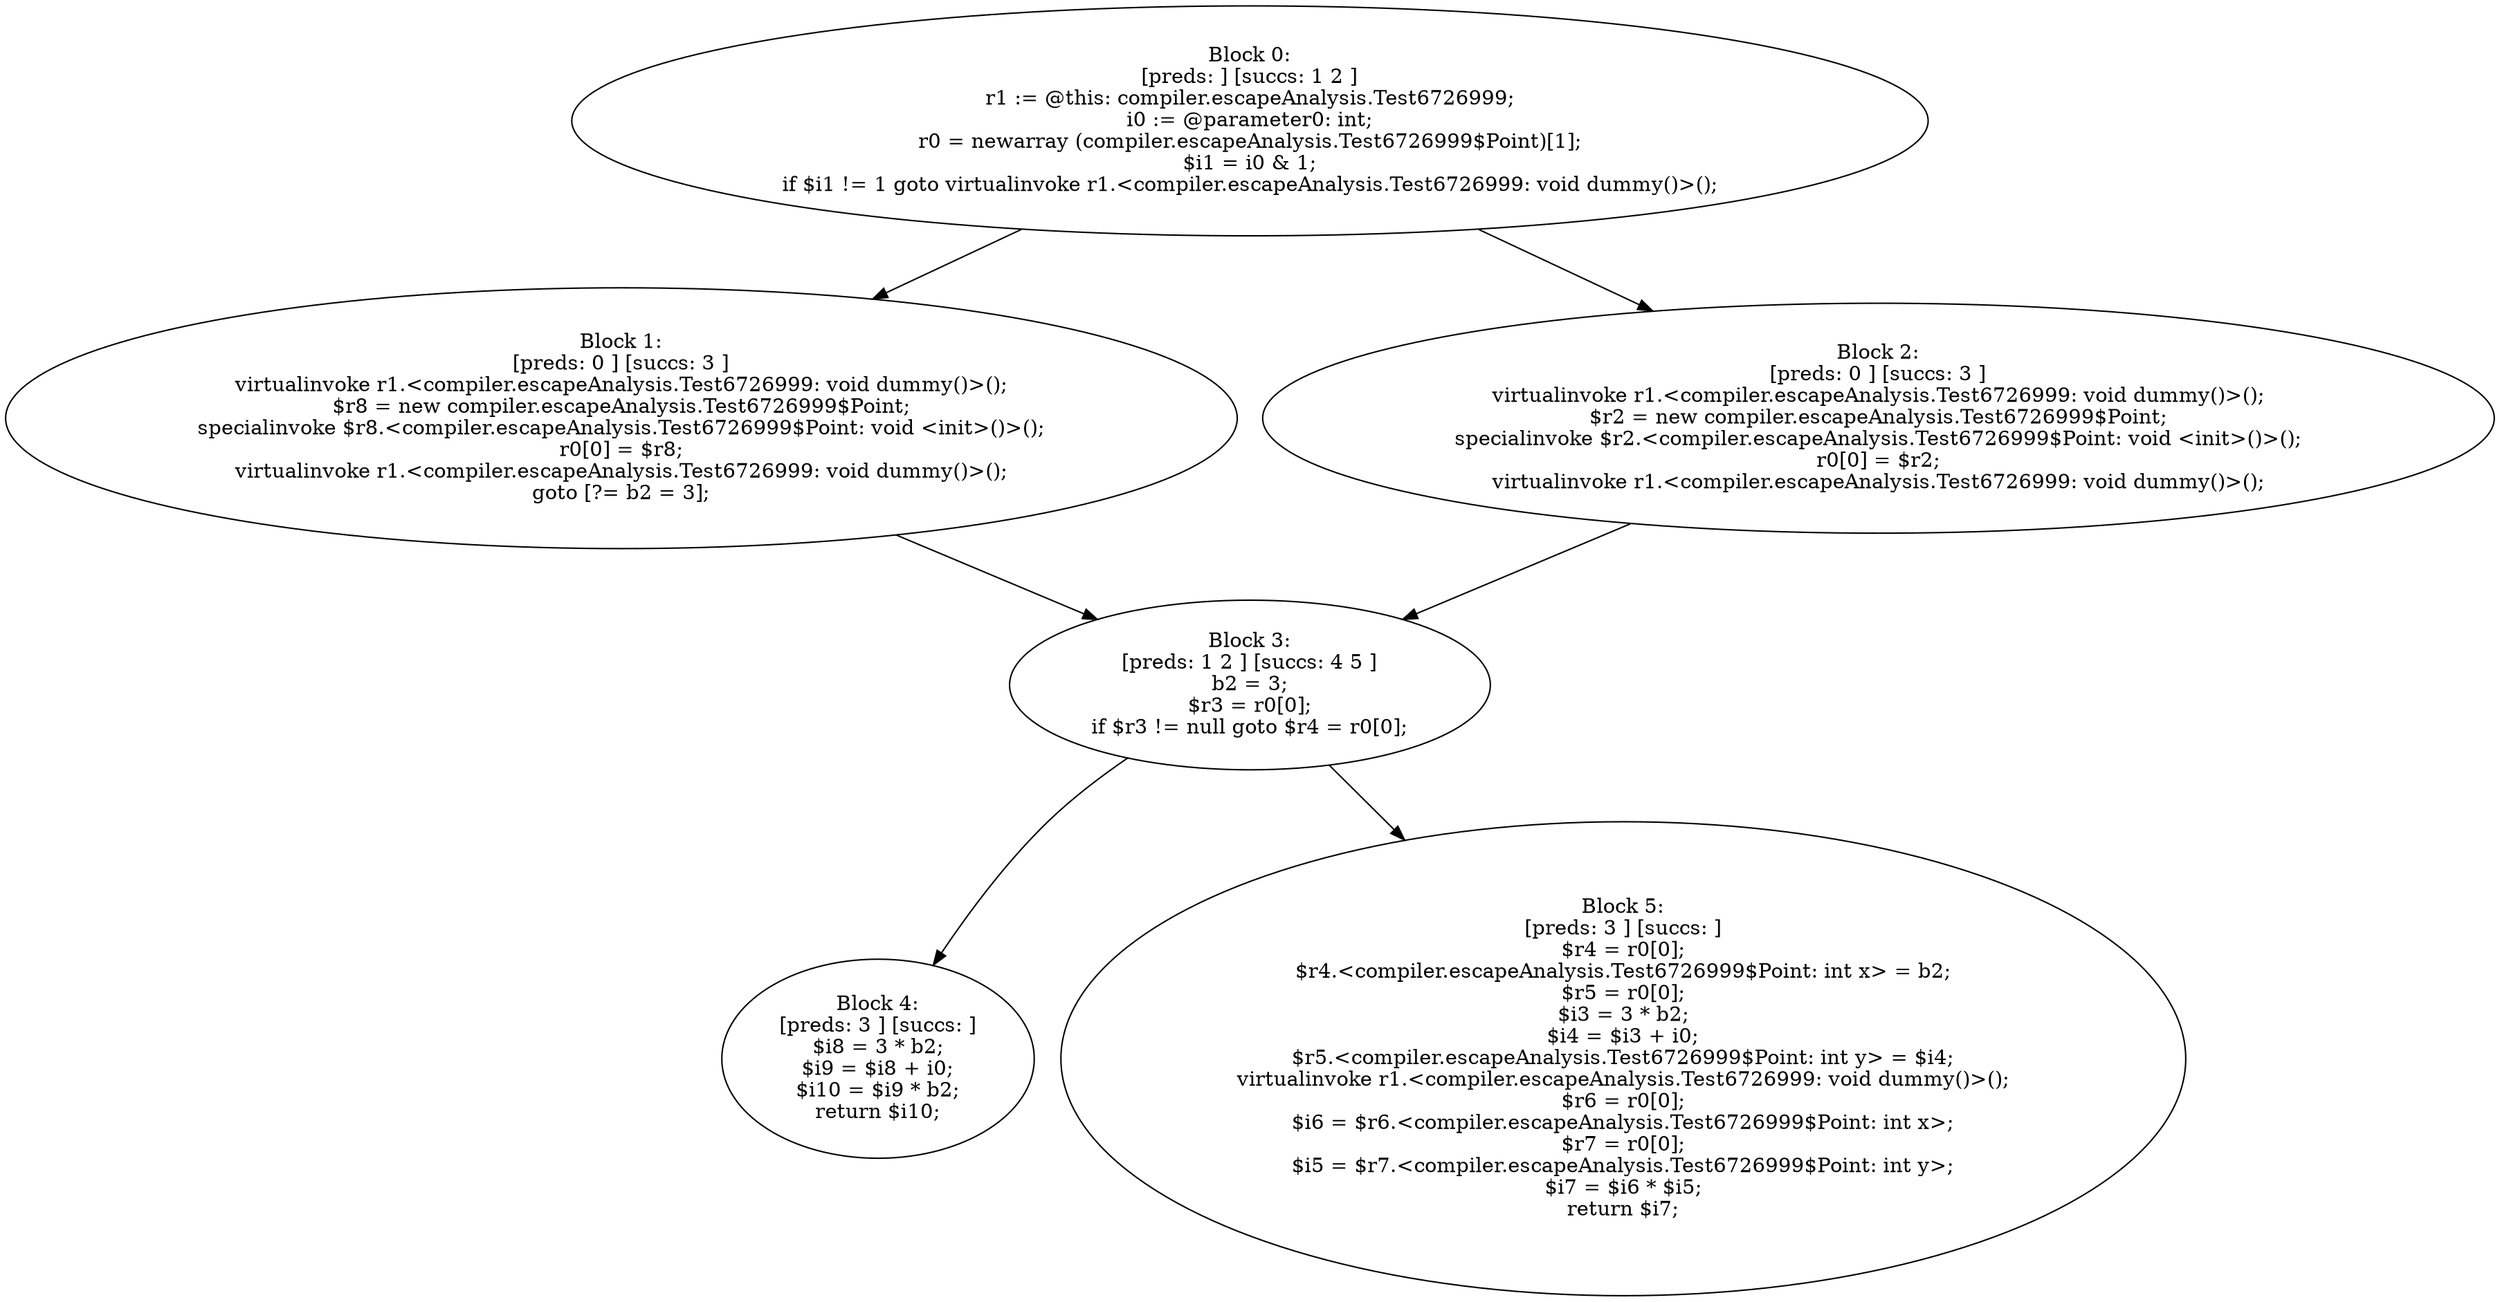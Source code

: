 digraph "unitGraph" {
    "Block 0:
[preds: ] [succs: 1 2 ]
r1 := @this: compiler.escapeAnalysis.Test6726999;
i0 := @parameter0: int;
r0 = newarray (compiler.escapeAnalysis.Test6726999$Point)[1];
$i1 = i0 & 1;
if $i1 != 1 goto virtualinvoke r1.<compiler.escapeAnalysis.Test6726999: void dummy()>();
"
    "Block 1:
[preds: 0 ] [succs: 3 ]
virtualinvoke r1.<compiler.escapeAnalysis.Test6726999: void dummy()>();
$r8 = new compiler.escapeAnalysis.Test6726999$Point;
specialinvoke $r8.<compiler.escapeAnalysis.Test6726999$Point: void <init>()>();
r0[0] = $r8;
virtualinvoke r1.<compiler.escapeAnalysis.Test6726999: void dummy()>();
goto [?= b2 = 3];
"
    "Block 2:
[preds: 0 ] [succs: 3 ]
virtualinvoke r1.<compiler.escapeAnalysis.Test6726999: void dummy()>();
$r2 = new compiler.escapeAnalysis.Test6726999$Point;
specialinvoke $r2.<compiler.escapeAnalysis.Test6726999$Point: void <init>()>();
r0[0] = $r2;
virtualinvoke r1.<compiler.escapeAnalysis.Test6726999: void dummy()>();
"
    "Block 3:
[preds: 1 2 ] [succs: 4 5 ]
b2 = 3;
$r3 = r0[0];
if $r3 != null goto $r4 = r0[0];
"
    "Block 4:
[preds: 3 ] [succs: ]
$i8 = 3 * b2;
$i9 = $i8 + i0;
$i10 = $i9 * b2;
return $i10;
"
    "Block 5:
[preds: 3 ] [succs: ]
$r4 = r0[0];
$r4.<compiler.escapeAnalysis.Test6726999$Point: int x> = b2;
$r5 = r0[0];
$i3 = 3 * b2;
$i4 = $i3 + i0;
$r5.<compiler.escapeAnalysis.Test6726999$Point: int y> = $i4;
virtualinvoke r1.<compiler.escapeAnalysis.Test6726999: void dummy()>();
$r6 = r0[0];
$i6 = $r6.<compiler.escapeAnalysis.Test6726999$Point: int x>;
$r7 = r0[0];
$i5 = $r7.<compiler.escapeAnalysis.Test6726999$Point: int y>;
$i7 = $i6 * $i5;
return $i7;
"
    "Block 0:
[preds: ] [succs: 1 2 ]
r1 := @this: compiler.escapeAnalysis.Test6726999;
i0 := @parameter0: int;
r0 = newarray (compiler.escapeAnalysis.Test6726999$Point)[1];
$i1 = i0 & 1;
if $i1 != 1 goto virtualinvoke r1.<compiler.escapeAnalysis.Test6726999: void dummy()>();
"->"Block 1:
[preds: 0 ] [succs: 3 ]
virtualinvoke r1.<compiler.escapeAnalysis.Test6726999: void dummy()>();
$r8 = new compiler.escapeAnalysis.Test6726999$Point;
specialinvoke $r8.<compiler.escapeAnalysis.Test6726999$Point: void <init>()>();
r0[0] = $r8;
virtualinvoke r1.<compiler.escapeAnalysis.Test6726999: void dummy()>();
goto [?= b2 = 3];
";
    "Block 0:
[preds: ] [succs: 1 2 ]
r1 := @this: compiler.escapeAnalysis.Test6726999;
i0 := @parameter0: int;
r0 = newarray (compiler.escapeAnalysis.Test6726999$Point)[1];
$i1 = i0 & 1;
if $i1 != 1 goto virtualinvoke r1.<compiler.escapeAnalysis.Test6726999: void dummy()>();
"->"Block 2:
[preds: 0 ] [succs: 3 ]
virtualinvoke r1.<compiler.escapeAnalysis.Test6726999: void dummy()>();
$r2 = new compiler.escapeAnalysis.Test6726999$Point;
specialinvoke $r2.<compiler.escapeAnalysis.Test6726999$Point: void <init>()>();
r0[0] = $r2;
virtualinvoke r1.<compiler.escapeAnalysis.Test6726999: void dummy()>();
";
    "Block 1:
[preds: 0 ] [succs: 3 ]
virtualinvoke r1.<compiler.escapeAnalysis.Test6726999: void dummy()>();
$r8 = new compiler.escapeAnalysis.Test6726999$Point;
specialinvoke $r8.<compiler.escapeAnalysis.Test6726999$Point: void <init>()>();
r0[0] = $r8;
virtualinvoke r1.<compiler.escapeAnalysis.Test6726999: void dummy()>();
goto [?= b2 = 3];
"->"Block 3:
[preds: 1 2 ] [succs: 4 5 ]
b2 = 3;
$r3 = r0[0];
if $r3 != null goto $r4 = r0[0];
";
    "Block 2:
[preds: 0 ] [succs: 3 ]
virtualinvoke r1.<compiler.escapeAnalysis.Test6726999: void dummy()>();
$r2 = new compiler.escapeAnalysis.Test6726999$Point;
specialinvoke $r2.<compiler.escapeAnalysis.Test6726999$Point: void <init>()>();
r0[0] = $r2;
virtualinvoke r1.<compiler.escapeAnalysis.Test6726999: void dummy()>();
"->"Block 3:
[preds: 1 2 ] [succs: 4 5 ]
b2 = 3;
$r3 = r0[0];
if $r3 != null goto $r4 = r0[0];
";
    "Block 3:
[preds: 1 2 ] [succs: 4 5 ]
b2 = 3;
$r3 = r0[0];
if $r3 != null goto $r4 = r0[0];
"->"Block 4:
[preds: 3 ] [succs: ]
$i8 = 3 * b2;
$i9 = $i8 + i0;
$i10 = $i9 * b2;
return $i10;
";
    "Block 3:
[preds: 1 2 ] [succs: 4 5 ]
b2 = 3;
$r3 = r0[0];
if $r3 != null goto $r4 = r0[0];
"->"Block 5:
[preds: 3 ] [succs: ]
$r4 = r0[0];
$r4.<compiler.escapeAnalysis.Test6726999$Point: int x> = b2;
$r5 = r0[0];
$i3 = 3 * b2;
$i4 = $i3 + i0;
$r5.<compiler.escapeAnalysis.Test6726999$Point: int y> = $i4;
virtualinvoke r1.<compiler.escapeAnalysis.Test6726999: void dummy()>();
$r6 = r0[0];
$i6 = $r6.<compiler.escapeAnalysis.Test6726999$Point: int x>;
$r7 = r0[0];
$i5 = $r7.<compiler.escapeAnalysis.Test6726999$Point: int y>;
$i7 = $i6 * $i5;
return $i7;
";
}
